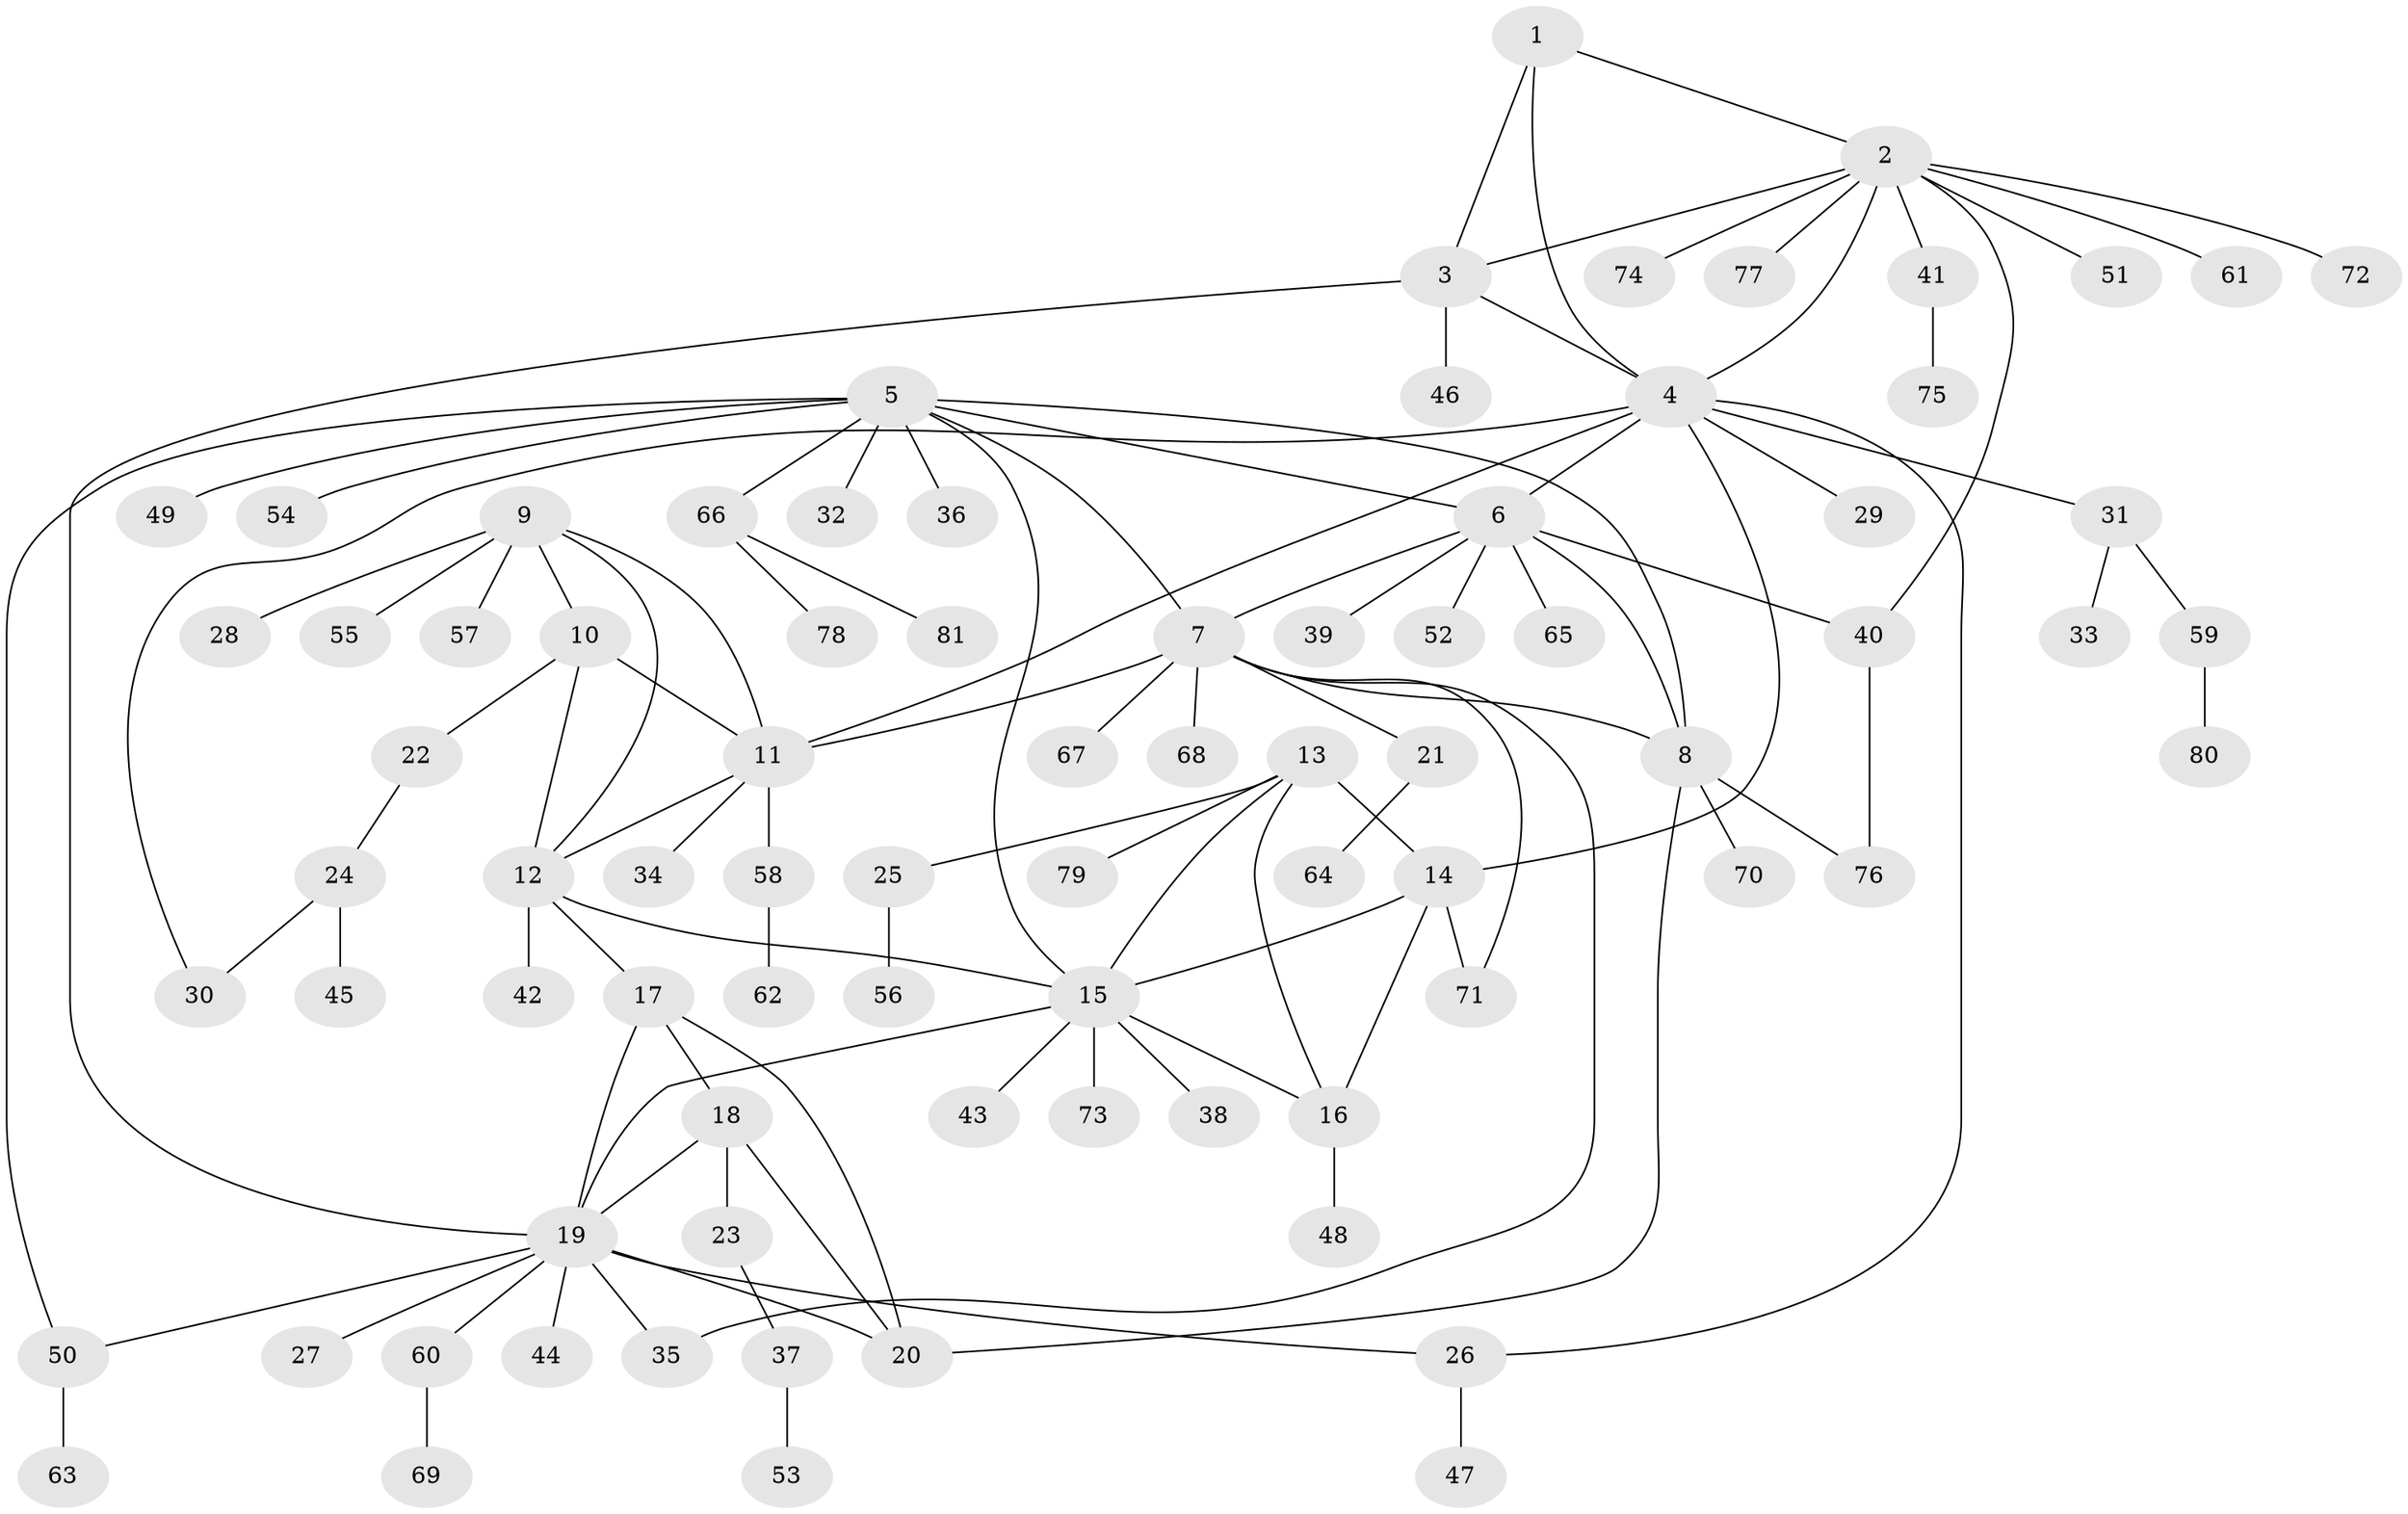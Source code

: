 // coarse degree distribution, {3: 0.061224489795918366, 9: 0.061224489795918366, 4: 0.08163265306122448, 6: 0.04081632653061224, 8: 0.04081632653061224, 5: 0.08163265306122448, 7: 0.02040816326530612, 1: 0.42857142857142855, 2: 0.1836734693877551}
// Generated by graph-tools (version 1.1) at 2025/52/03/04/25 22:52:21]
// undirected, 81 vertices, 108 edges
graph export_dot {
  node [color=gray90,style=filled];
  1;
  2;
  3;
  4;
  5;
  6;
  7;
  8;
  9;
  10;
  11;
  12;
  13;
  14;
  15;
  16;
  17;
  18;
  19;
  20;
  21;
  22;
  23;
  24;
  25;
  26;
  27;
  28;
  29;
  30;
  31;
  32;
  33;
  34;
  35;
  36;
  37;
  38;
  39;
  40;
  41;
  42;
  43;
  44;
  45;
  46;
  47;
  48;
  49;
  50;
  51;
  52;
  53;
  54;
  55;
  56;
  57;
  58;
  59;
  60;
  61;
  62;
  63;
  64;
  65;
  66;
  67;
  68;
  69;
  70;
  71;
  72;
  73;
  74;
  75;
  76;
  77;
  78;
  79;
  80;
  81;
  1 -- 2;
  1 -- 3;
  1 -- 4;
  2 -- 3;
  2 -- 4;
  2 -- 40;
  2 -- 41;
  2 -- 51;
  2 -- 61;
  2 -- 72;
  2 -- 74;
  2 -- 77;
  3 -- 4;
  3 -- 19;
  3 -- 46;
  4 -- 6;
  4 -- 11;
  4 -- 14;
  4 -- 26;
  4 -- 29;
  4 -- 30;
  4 -- 31;
  5 -- 6;
  5 -- 7;
  5 -- 8;
  5 -- 15;
  5 -- 32;
  5 -- 36;
  5 -- 49;
  5 -- 50;
  5 -- 54;
  5 -- 66;
  6 -- 7;
  6 -- 8;
  6 -- 39;
  6 -- 40;
  6 -- 52;
  6 -- 65;
  7 -- 8;
  7 -- 11;
  7 -- 21;
  7 -- 35;
  7 -- 67;
  7 -- 68;
  7 -- 71;
  8 -- 20;
  8 -- 70;
  8 -- 76;
  9 -- 10;
  9 -- 11;
  9 -- 12;
  9 -- 28;
  9 -- 55;
  9 -- 57;
  10 -- 11;
  10 -- 12;
  10 -- 22;
  11 -- 12;
  11 -- 34;
  11 -- 58;
  12 -- 15;
  12 -- 17;
  12 -- 42;
  13 -- 14;
  13 -- 15;
  13 -- 16;
  13 -- 25;
  13 -- 79;
  14 -- 15;
  14 -- 16;
  14 -- 71;
  15 -- 16;
  15 -- 19;
  15 -- 38;
  15 -- 43;
  15 -- 73;
  16 -- 48;
  17 -- 18;
  17 -- 19;
  17 -- 20;
  18 -- 19;
  18 -- 20;
  18 -- 23;
  19 -- 20;
  19 -- 26;
  19 -- 27;
  19 -- 35;
  19 -- 44;
  19 -- 50;
  19 -- 60;
  21 -- 64;
  22 -- 24;
  23 -- 37;
  24 -- 30;
  24 -- 45;
  25 -- 56;
  26 -- 47;
  31 -- 33;
  31 -- 59;
  37 -- 53;
  40 -- 76;
  41 -- 75;
  50 -- 63;
  58 -- 62;
  59 -- 80;
  60 -- 69;
  66 -- 78;
  66 -- 81;
}
